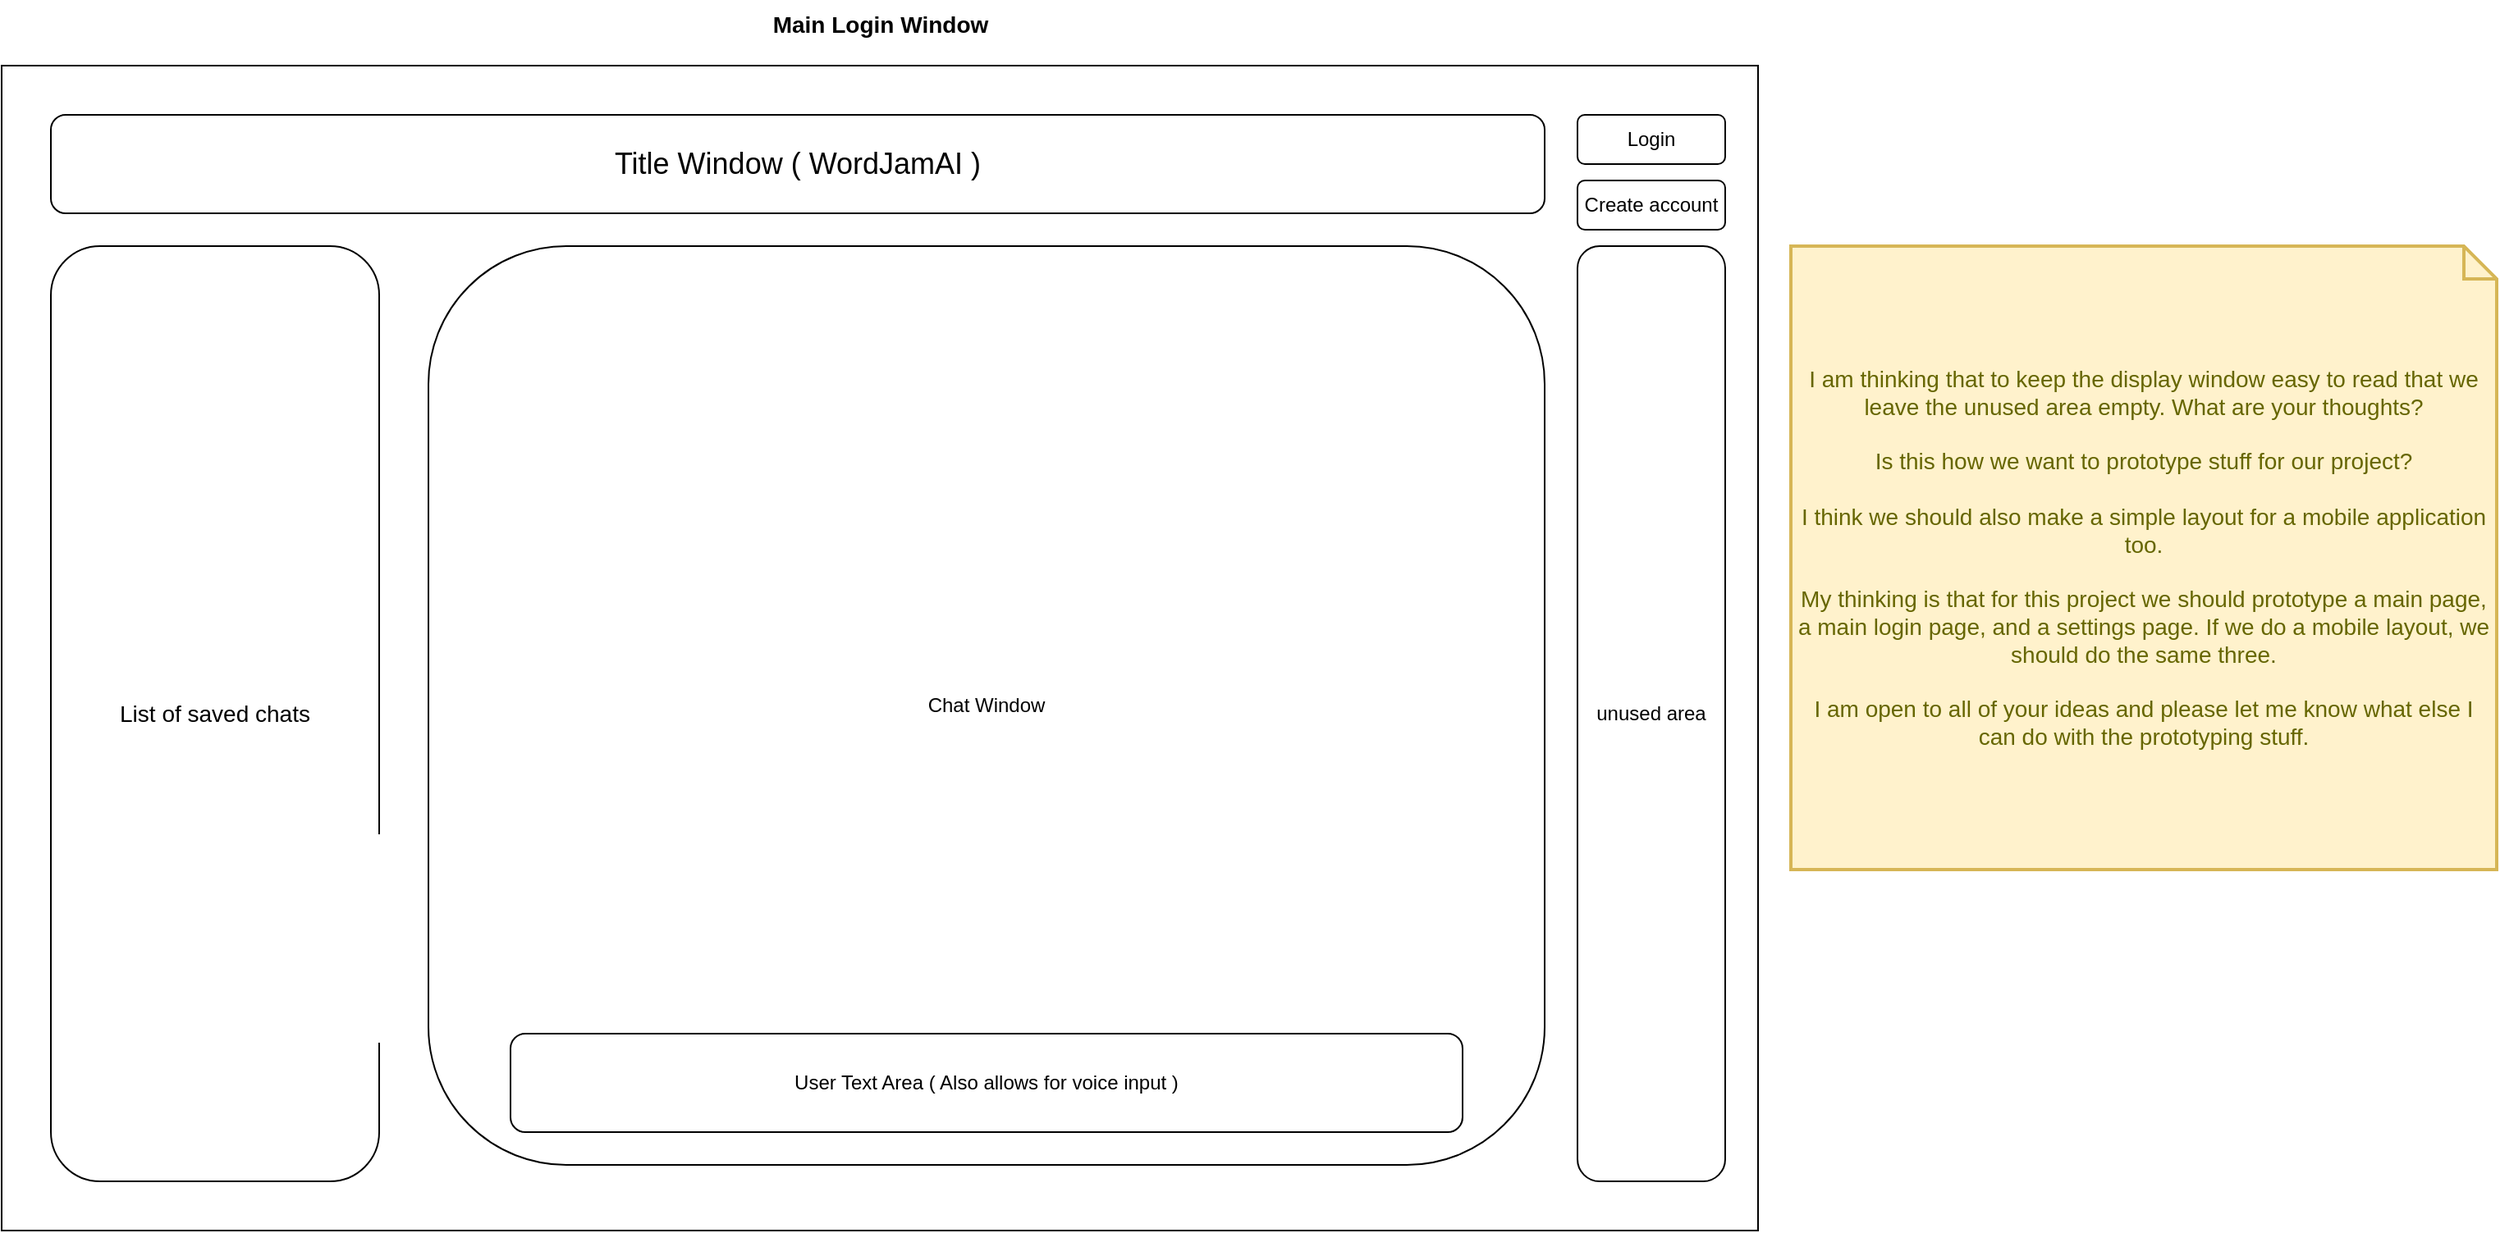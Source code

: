 <mxfile version="22.0.8" type="github">
  <diagram name="Page-1" id="XYrzflARZwRtqfOlGOkY">
    <mxGraphModel dx="5504" dy="2257" grid="1" gridSize="10" guides="1" tooltips="1" connect="1" arrows="1" fold="1" page="1" pageScale="1" pageWidth="850" pageHeight="1100" math="0" shadow="0">
      <root>
        <mxCell id="0" />
        <mxCell id="1" parent="0" />
        <mxCell id="VEFbPBKXFdE8StxeSwfn-1" value="" style="rounded=0;whiteSpace=wrap;html=1;" vertex="1" parent="1">
          <mxGeometry x="-2460" y="-680" width="1070" height="710" as="geometry" />
        </mxCell>
        <mxCell id="VEFbPBKXFdE8StxeSwfn-2" value="&lt;b&gt;&lt;font style=&quot;font-size: 14px;&quot;&gt;Main Login Window&lt;/font&gt;&lt;/b&gt;" style="text;html=1;strokeColor=none;fillColor=none;align=center;verticalAlign=middle;whiteSpace=wrap;rounded=0;" vertex="1" parent="1">
          <mxGeometry x="-2002.5" y="-720" width="155" height="30" as="geometry" />
        </mxCell>
        <mxCell id="VEFbPBKXFdE8StxeSwfn-3" value="Login" style="rounded=1;whiteSpace=wrap;html=1;" vertex="1" parent="1">
          <mxGeometry x="-1500" y="-650" width="90" height="30" as="geometry" />
        </mxCell>
        <mxCell id="VEFbPBKXFdE8StxeSwfn-5" value="Create account" style="rounded=1;whiteSpace=wrap;html=1;" vertex="1" parent="1">
          <mxGeometry x="-1500" y="-610" width="90" height="30" as="geometry" />
        </mxCell>
        <mxCell id="VEFbPBKXFdE8StxeSwfn-6" value="&lt;font style=&quot;font-size: 18px;&quot;&gt;Title Window ( WordJamAI )&lt;/font&gt;" style="rounded=1;whiteSpace=wrap;html=1;" vertex="1" parent="1">
          <mxGeometry x="-2430" y="-650" width="910" height="60" as="geometry" />
        </mxCell>
        <mxCell id="VEFbPBKXFdE8StxeSwfn-7" value="&lt;font style=&quot;font-size: 14px;&quot;&gt;List of saved chats&lt;/font&gt;" style="rounded=1;whiteSpace=wrap;html=1;" vertex="1" parent="1">
          <mxGeometry x="-2430" y="-570" width="200" height="570" as="geometry" />
        </mxCell>
        <mxCell id="VEFbPBKXFdE8StxeSwfn-8" value="Chat Window" style="rounded=1;whiteSpace=wrap;html=1;" vertex="1" parent="1">
          <mxGeometry x="-2200" y="-570" width="680" height="560" as="geometry" />
        </mxCell>
        <mxCell id="VEFbPBKXFdE8StxeSwfn-9" value="User Text Area ( Also allows for voice input )" style="rounded=1;whiteSpace=wrap;html=1;" vertex="1" parent="1">
          <mxGeometry x="-2150" y="-90" width="580" height="60" as="geometry" />
        </mxCell>
        <mxCell id="VEFbPBKXFdE8StxeSwfn-11" value="unused area" style="rounded=1;whiteSpace=wrap;html=1;" vertex="1" parent="1">
          <mxGeometry x="-1500" y="-570" width="90" height="570" as="geometry" />
        </mxCell>
        <mxCell id="VEFbPBKXFdE8StxeSwfn-12" value="I am thinking that to keep the display window easy to read that we leave the unused area empty. What are your thoughts?&lt;br&gt;&lt;br&gt;Is this how we want to prototype stuff for our project?&lt;br&gt;&lt;br&gt;I think we should also make a simple layout for a mobile application too.&lt;br&gt;&lt;br&gt;My thinking is that for this project we should prototype a main page, a main login page, and a settings page. If we do a mobile layout, we should do the same three.&lt;br&gt;&lt;br&gt;I am open to all of your ideas and please let me know what else I can do with the prototyping stuff." style="shape=note;strokeWidth=2;fontSize=14;size=20;whiteSpace=wrap;html=1;fillColor=#fff2cc;strokeColor=#d6b656;fontColor=#666600;" vertex="1" parent="1">
          <mxGeometry x="-1370" y="-570" width="430" height="380" as="geometry" />
        </mxCell>
      </root>
    </mxGraphModel>
  </diagram>
</mxfile>
